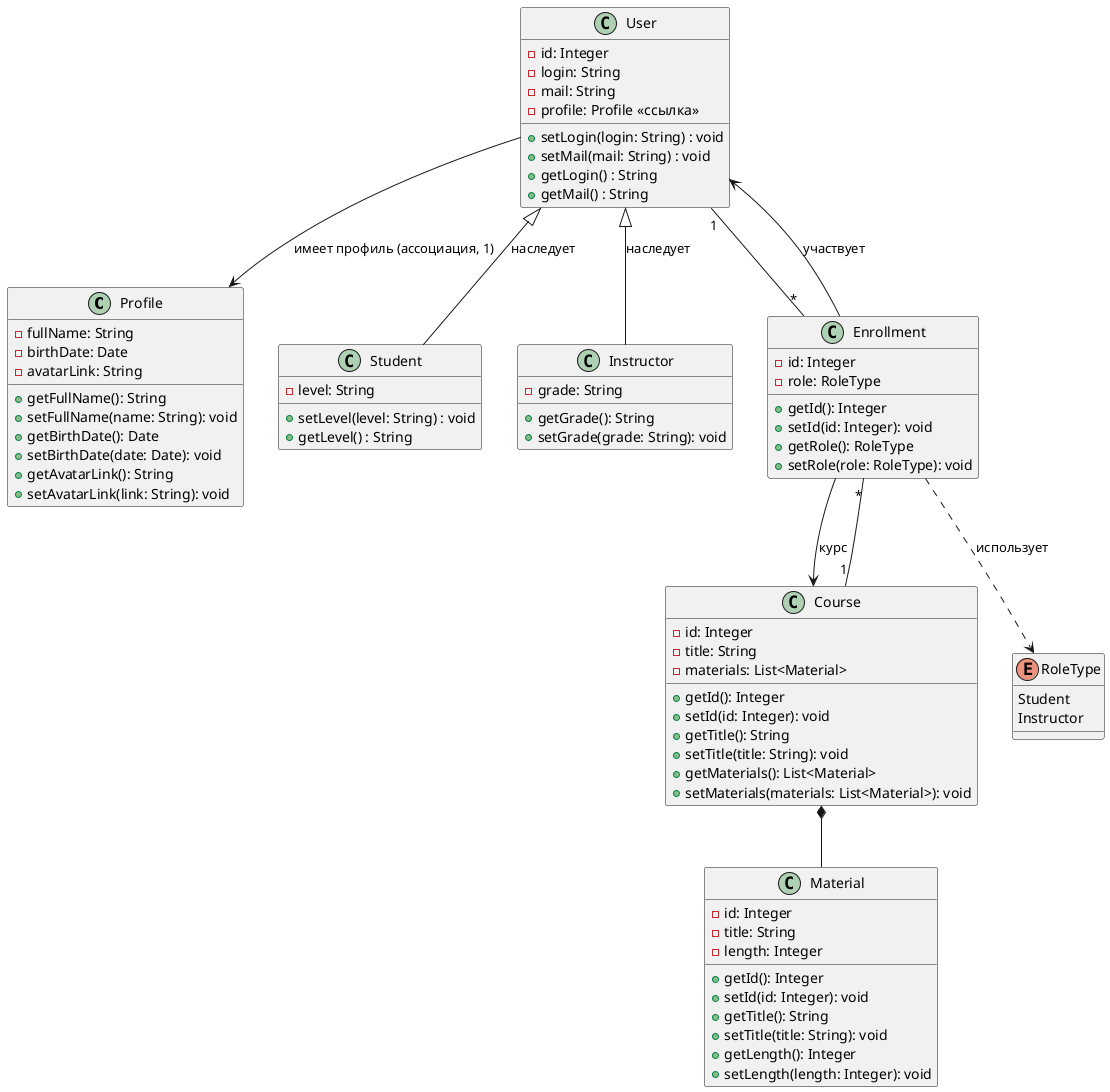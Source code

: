 @startuml

class Profile {
- fullName: String
- birthDate: Date
- avatarLink: String
+ getFullName(): String
+ setFullName(name: String): void
+ getBirthDate(): Date
+ setBirthDate(date: Date): void
+ getAvatarLink(): String
+ setAvatarLink(link: String): void
}

class User {
- id: Integer
- login: String
- mail: String
- profile: Profile <<ссылка>>
+ setLogin(login: String) : void
+ setMail(mail: String) : void
+ getLogin() : String
+ getMail() : String
}

class Student {
- level: String

+ setLevel(level: String) : void
+ getLevel() : String
}

User --> Profile : имеет профиль (ассоциация, 1)

class Instructor {
- grade: String
+ getGrade(): String
+ setGrade(grade: String): void
}

class Course {
- id: Integer
- title: String
- materials: List<Material> 
+ getId(): Integer
+ setId(id: Integer): void
+ getTitle(): String
+ setTitle(title: String): void
+ getMaterials(): List<Material>
+ setMaterials(materials: List<Material>): void
}

Course *-- Material

class Enrollment {
- id: Integer
- role: RoleType
+ getId(): Integer
+ setId(id: Integer): void
+ getRole(): RoleType
+ setRole(role: RoleType): void
}

Enrollment --> User     : участвует
Enrollment --> Course   : курс
Enrollment ..> RoleType : использует

class Material {
- id: Integer
- title: String
- length: Integer
+ getId(): Integer
+ setId(id: Integer): void
+ getTitle(): String
+ setTitle(title: String): void
+ getLength(): Integer
+ setLength(length: Integer): void
}

enum RoleType {
  Student
  Instructor
}

User <|-- Student    : наследует
User <|-- Instructor : наследует

User "1" -- "*" Enrollment
Course "1" -- "*" Enrollment

@enduml
